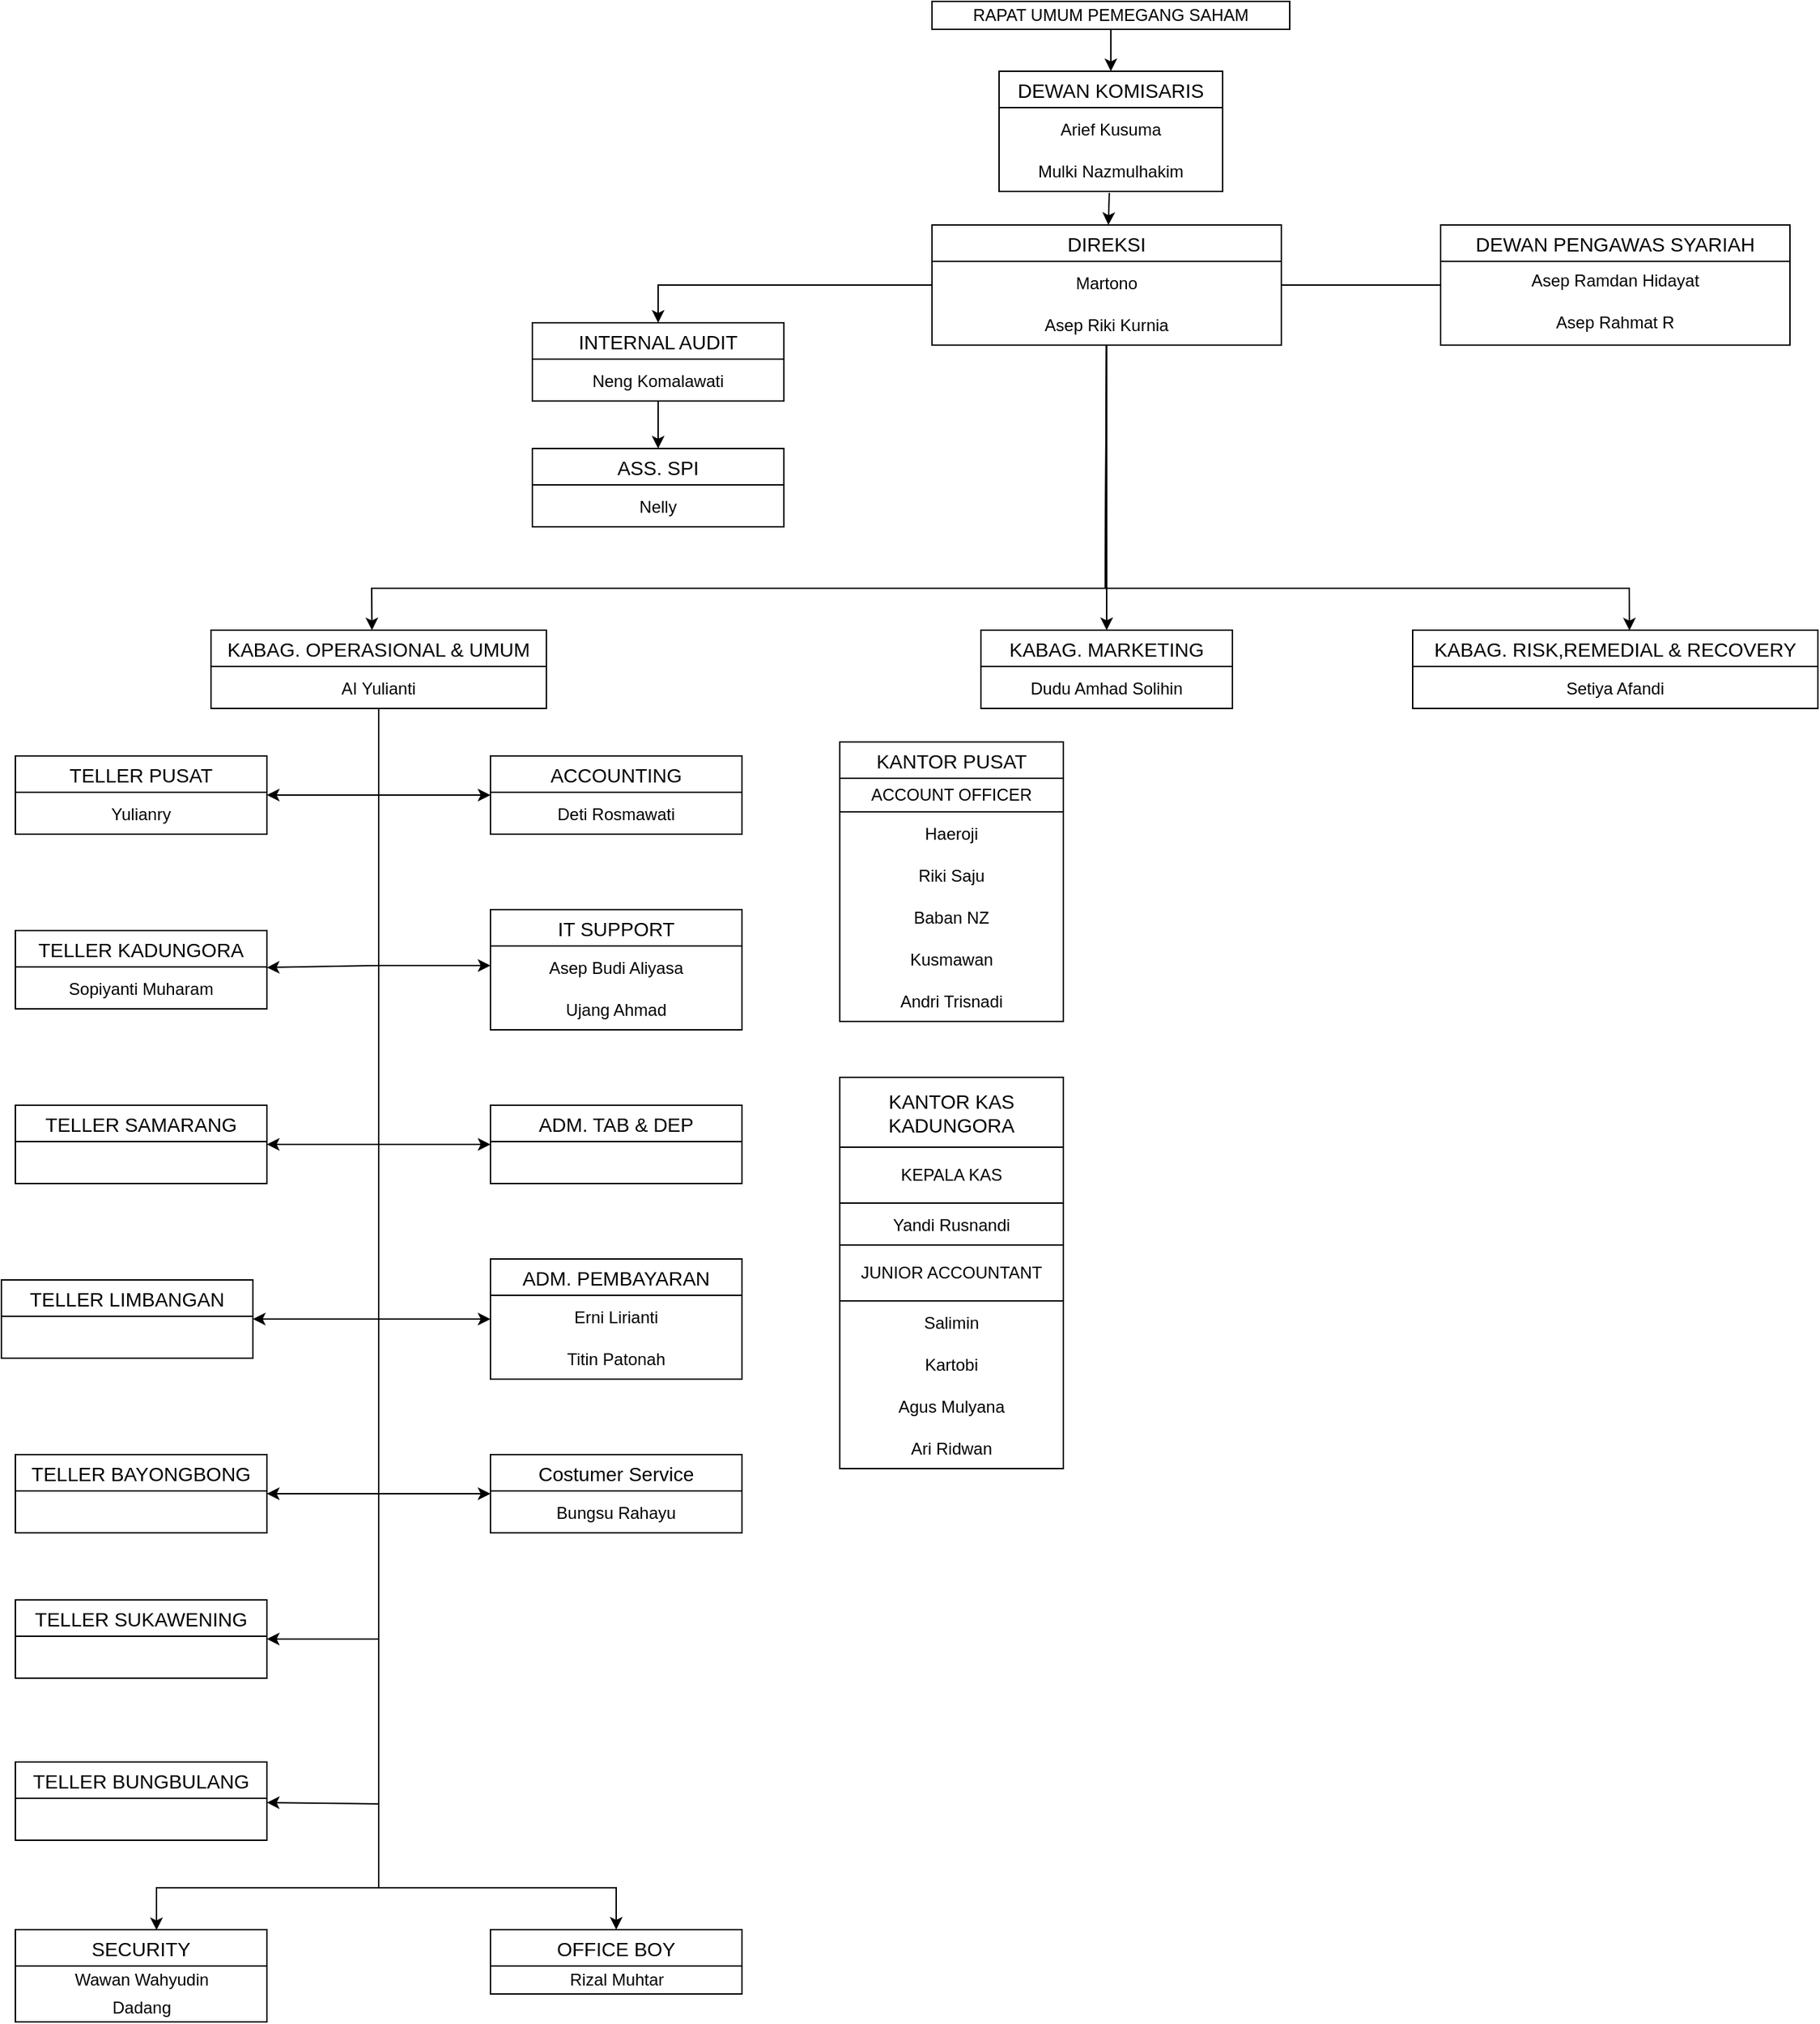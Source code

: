 <mxfile version="17.1.3" type="github">
  <diagram id="cocJwBEHDM5wQCd_76wQ" name="Page-1">
    <mxGraphModel dx="1672" dy="479" grid="1" gridSize="10" guides="1" tooltips="1" connect="1" arrows="1" fold="1" page="1" pageScale="1" pageWidth="827" pageHeight="1169" math="0" shadow="0">
      <root>
        <mxCell id="0" />
        <mxCell id="1" parent="0" />
        <mxCell id="NywyZPnDjiL4eZLud0NG-14" value="RAPAT UMUM PEMEGANG SAHAM" style="whiteSpace=wrap;html=1;align=center;" parent="1" vertex="1">
          <mxGeometry x="286" y="30" width="256" height="20" as="geometry" />
        </mxCell>
        <mxCell id="NywyZPnDjiL4eZLud0NG-15" value="DEWAN KOMISARIS" style="swimlane;fontStyle=0;childLayout=stackLayout;horizontal=1;startSize=26;horizontalStack=0;resizeParent=1;resizeParentMax=0;resizeLast=0;collapsible=1;marginBottom=0;align=center;fontSize=14;" parent="1" vertex="1">
          <mxGeometry x="334" y="80" width="160" height="86" as="geometry" />
        </mxCell>
        <mxCell id="NywyZPnDjiL4eZLud0NG-16" value="Arief Kusuma" style="text;strokeColor=none;fillColor=none;spacingLeft=4;spacingRight=4;overflow=hidden;rotatable=0;points=[[0,0.5],[1,0.5]];portConstraint=eastwest;fontSize=12;align=center;verticalAlign=middle;" parent="NywyZPnDjiL4eZLud0NG-15" vertex="1">
          <mxGeometry y="26" width="160" height="30" as="geometry" />
        </mxCell>
        <mxCell id="NywyZPnDjiL4eZLud0NG-17" value="Mulki Nazmulhakim" style="text;strokeColor=none;fillColor=none;spacingLeft=4;spacingRight=4;overflow=hidden;rotatable=0;points=[[0,0.5],[1,0.5]];portConstraint=eastwest;fontSize=12;align=center;verticalAlign=middle;" parent="NywyZPnDjiL4eZLud0NG-15" vertex="1">
          <mxGeometry y="56" width="160" height="30" as="geometry" />
        </mxCell>
        <mxCell id="NywyZPnDjiL4eZLud0NG-19" value="" style="endArrow=classic;html=1;rounded=0;exitX=0.5;exitY=1;exitDx=0;exitDy=0;" parent="1" source="NywyZPnDjiL4eZLud0NG-14" target="NywyZPnDjiL4eZLud0NG-15" edge="1">
          <mxGeometry width="50" height="50" relative="1" as="geometry">
            <mxPoint x="360" y="170" as="sourcePoint" />
            <mxPoint x="410" y="120" as="targetPoint" />
          </mxGeometry>
        </mxCell>
        <mxCell id="NywyZPnDjiL4eZLud0NG-20" value="DIREKSI" style="swimlane;fontStyle=0;childLayout=stackLayout;horizontal=1;startSize=26;horizontalStack=0;resizeParent=1;resizeParentMax=0;resizeLast=0;collapsible=1;marginBottom=0;align=center;fontSize=14;arcSize=15;" parent="1" vertex="1">
          <mxGeometry x="286" y="190" width="250" height="86" as="geometry" />
        </mxCell>
        <mxCell id="NywyZPnDjiL4eZLud0NG-21" value="Martono" style="text;strokeColor=none;fillColor=none;spacingLeft=4;spacingRight=4;overflow=hidden;rotatable=0;points=[[0,0.5],[1,0.5]];portConstraint=eastwest;fontSize=12;align=center;verticalAlign=middle;" parent="NywyZPnDjiL4eZLud0NG-20" vertex="1">
          <mxGeometry y="26" width="250" height="30" as="geometry" />
        </mxCell>
        <mxCell id="NywyZPnDjiL4eZLud0NG-22" value="Asep Riki Kurnia" style="text;strokeColor=none;fillColor=none;spacingLeft=4;spacingRight=4;overflow=hidden;rotatable=0;points=[[0,0.5],[1,0.5]];portConstraint=eastwest;fontSize=12;align=center;verticalAlign=middle;" parent="NywyZPnDjiL4eZLud0NG-20" vertex="1">
          <mxGeometry y="56" width="250" height="30" as="geometry" />
        </mxCell>
        <mxCell id="NywyZPnDjiL4eZLud0NG-24" value="" style="endArrow=classic;html=1;rounded=0;exitX=0.493;exitY=1.034;exitDx=0;exitDy=0;exitPerimeter=0;" parent="1" source="NywyZPnDjiL4eZLud0NG-17" target="NywyZPnDjiL4eZLud0NG-20" edge="1">
          <mxGeometry width="50" height="50" relative="1" as="geometry">
            <mxPoint x="360" y="170" as="sourcePoint" />
            <mxPoint x="410" y="120" as="targetPoint" />
          </mxGeometry>
        </mxCell>
        <mxCell id="NywyZPnDjiL4eZLud0NG-25" value="DEWAN PENGAWAS SYARIAH" style="swimlane;fontStyle=0;childLayout=stackLayout;horizontal=1;startSize=26;horizontalStack=0;resizeParent=1;resizeParentMax=0;resizeLast=0;collapsible=1;marginBottom=0;align=center;fontSize=14;" parent="1" vertex="1">
          <mxGeometry x="650" y="190" width="250" height="86" as="geometry" />
        </mxCell>
        <mxCell id="NywyZPnDjiL4eZLud0NG-26" value="Asep Ramdan Hidayat" style="text;strokeColor=none;fillColor=none;spacingLeft=4;spacingRight=4;overflow=hidden;rotatable=0;points=[[0,0.5],[1,0.5]];portConstraint=eastwest;fontSize=12;align=center;" parent="NywyZPnDjiL4eZLud0NG-25" vertex="1">
          <mxGeometry y="26" width="250" height="30" as="geometry" />
        </mxCell>
        <mxCell id="NywyZPnDjiL4eZLud0NG-27" value="Asep Rahmat R" style="text;strokeColor=none;fillColor=none;spacingLeft=4;spacingRight=4;overflow=hidden;rotatable=0;points=[[0,0.5],[1,0.5]];portConstraint=eastwest;fontSize=12;align=center;" parent="NywyZPnDjiL4eZLud0NG-25" vertex="1">
          <mxGeometry y="56" width="250" height="30" as="geometry" />
        </mxCell>
        <mxCell id="oIeX0crVhoR9TziHbWky-2" value="" style="endArrow=none;html=1;rounded=0;startSize=26;" edge="1" parent="1" source="NywyZPnDjiL4eZLud0NG-20" target="NywyZPnDjiL4eZLud0NG-25">
          <mxGeometry width="50" height="50" relative="1" as="geometry">
            <mxPoint x="410" y="270" as="sourcePoint" />
            <mxPoint x="460" y="220" as="targetPoint" />
          </mxGeometry>
        </mxCell>
        <mxCell id="oIeX0crVhoR9TziHbWky-3" value="INTERNAL AUDIT" style="swimlane;fontStyle=0;childLayout=stackLayout;horizontal=1;startSize=26;horizontalStack=0;resizeParent=1;resizeParentMax=0;resizeLast=0;collapsible=1;marginBottom=0;align=center;fontSize=14;arcSize=15;" vertex="1" parent="1">
          <mxGeometry y="260" width="180" height="56" as="geometry" />
        </mxCell>
        <mxCell id="oIeX0crVhoR9TziHbWky-4" value="Neng Komalawati" style="text;strokeColor=none;fillColor=none;spacingLeft=4;spacingRight=4;overflow=hidden;rotatable=0;points=[[0,0.5],[1,0.5]];portConstraint=eastwest;fontSize=12;align=center;verticalAlign=middle;" vertex="1" parent="oIeX0crVhoR9TziHbWky-3">
          <mxGeometry y="26" width="180" height="30" as="geometry" />
        </mxCell>
        <mxCell id="oIeX0crVhoR9TziHbWky-12" value="" style="endArrow=classic;html=1;rounded=0;startSize=26;entryX=0.5;entryY=0;entryDx=0;entryDy=0;" edge="1" parent="1" source="NywyZPnDjiL4eZLud0NG-20" target="oIeX0crVhoR9TziHbWky-3">
          <mxGeometry width="50" height="50" relative="1" as="geometry">
            <mxPoint x="50" y="260" as="sourcePoint" />
            <mxPoint x="100" y="210" as="targetPoint" />
            <Array as="points">
              <mxPoint x="90" y="233" />
            </Array>
          </mxGeometry>
        </mxCell>
        <mxCell id="oIeX0crVhoR9TziHbWky-17" value="ASS. SPI" style="swimlane;fontStyle=0;childLayout=stackLayout;horizontal=1;startSize=26;horizontalStack=0;resizeParent=1;resizeParentMax=0;resizeLast=0;collapsible=1;marginBottom=0;align=center;fontSize=14;arcSize=15;" vertex="1" parent="1">
          <mxGeometry y="350" width="180" height="56" as="geometry" />
        </mxCell>
        <mxCell id="oIeX0crVhoR9TziHbWky-18" value="Nelly" style="text;strokeColor=none;fillColor=none;spacingLeft=4;spacingRight=4;overflow=hidden;rotatable=0;points=[[0,0.5],[1,0.5]];portConstraint=eastwest;fontSize=12;align=center;verticalAlign=middle;" vertex="1" parent="oIeX0crVhoR9TziHbWky-17">
          <mxGeometry y="26" width="180" height="30" as="geometry" />
        </mxCell>
        <mxCell id="oIeX0crVhoR9TziHbWky-19" value="" style="endArrow=classic;html=1;rounded=0;startSize=26;" edge="1" parent="1" source="oIeX0crVhoR9TziHbWky-3" target="oIeX0crVhoR9TziHbWky-17">
          <mxGeometry width="50" height="50" relative="1" as="geometry">
            <mxPoint x="120" y="270" as="sourcePoint" />
            <mxPoint x="170" y="220" as="targetPoint" />
          </mxGeometry>
        </mxCell>
        <mxCell id="oIeX0crVhoR9TziHbWky-20" value="KABAG. OPERASIONAL &amp; UMUM" style="swimlane;fontStyle=0;childLayout=stackLayout;horizontal=1;startSize=26;horizontalStack=0;resizeParent=1;resizeParentMax=0;resizeLast=0;collapsible=1;marginBottom=0;align=center;fontSize=14;arcSize=15;" vertex="1" parent="1">
          <mxGeometry x="-230" y="480" width="240" height="56" as="geometry" />
        </mxCell>
        <mxCell id="oIeX0crVhoR9TziHbWky-21" value="AI Yulianti" style="text;strokeColor=none;fillColor=none;spacingLeft=4;spacingRight=4;overflow=hidden;rotatable=0;points=[[0,0.5],[1,0.5]];portConstraint=eastwest;fontSize=12;align=center;verticalAlign=middle;" vertex="1" parent="oIeX0crVhoR9TziHbWky-20">
          <mxGeometry y="26" width="240" height="30" as="geometry" />
        </mxCell>
        <mxCell id="oIeX0crVhoR9TziHbWky-23" value="KABAG. MARKETING" style="swimlane;fontStyle=0;childLayout=stackLayout;horizontal=1;startSize=26;horizontalStack=0;resizeParent=1;resizeParentMax=0;resizeLast=0;collapsible=1;marginBottom=0;align=center;fontSize=14;arcSize=15;" vertex="1" parent="1">
          <mxGeometry x="321" y="480" width="180" height="56" as="geometry" />
        </mxCell>
        <mxCell id="oIeX0crVhoR9TziHbWky-24" value="Dudu Amhad Solihin" style="text;strokeColor=none;fillColor=none;spacingLeft=4;spacingRight=4;overflow=hidden;rotatable=0;points=[[0,0.5],[1,0.5]];portConstraint=eastwest;fontSize=12;align=center;verticalAlign=middle;" vertex="1" parent="oIeX0crVhoR9TziHbWky-23">
          <mxGeometry y="26" width="180" height="30" as="geometry" />
        </mxCell>
        <mxCell id="oIeX0crVhoR9TziHbWky-25" value="KABAG. RISK,REMEDIAL &amp; RECOVERY" style="swimlane;fontStyle=0;childLayout=stackLayout;horizontal=1;startSize=26;horizontalStack=0;resizeParent=1;resizeParentMax=0;resizeLast=0;collapsible=1;marginBottom=0;align=center;fontSize=14;arcSize=15;" vertex="1" parent="1">
          <mxGeometry x="630" y="480" width="290" height="56" as="geometry" />
        </mxCell>
        <mxCell id="oIeX0crVhoR9TziHbWky-26" value="Setiya Afandi" style="text;strokeColor=none;fillColor=none;spacingLeft=4;spacingRight=4;overflow=hidden;rotatable=0;points=[[0,0.5],[1,0.5]];portConstraint=eastwest;fontSize=12;align=center;verticalAlign=middle;" vertex="1" parent="oIeX0crVhoR9TziHbWky-25">
          <mxGeometry y="26" width="290" height="30" as="geometry" />
        </mxCell>
        <mxCell id="oIeX0crVhoR9TziHbWky-28" value="" style="endArrow=classic;html=1;rounded=0;startSize=26;entryX=0.5;entryY=0;entryDx=0;entryDy=0;" edge="1" parent="1" source="NywyZPnDjiL4eZLud0NG-20" target="oIeX0crVhoR9TziHbWky-23">
          <mxGeometry width="50" height="50" relative="1" as="geometry">
            <mxPoint x="560" y="440" as="sourcePoint" />
            <mxPoint x="610" y="390" as="targetPoint" />
          </mxGeometry>
        </mxCell>
        <mxCell id="oIeX0crVhoR9TziHbWky-29" value="" style="endArrow=classic;html=1;rounded=0;startSize=26;entryX=0.48;entryY=0.001;entryDx=0;entryDy=0;entryPerimeter=0;" edge="1" parent="1" source="NywyZPnDjiL4eZLud0NG-20" target="oIeX0crVhoR9TziHbWky-20">
          <mxGeometry width="50" height="50" relative="1" as="geometry">
            <mxPoint x="200" y="450" as="sourcePoint" />
            <mxPoint x="250" y="400" as="targetPoint" />
            <Array as="points">
              <mxPoint x="410" y="450" />
              <mxPoint x="-115" y="450" />
            </Array>
          </mxGeometry>
        </mxCell>
        <mxCell id="oIeX0crVhoR9TziHbWky-30" value="" style="endArrow=classic;html=1;rounded=0;startSize=26;entryX=0.535;entryY=0.003;entryDx=0;entryDy=0;entryPerimeter=0;" edge="1" parent="1" source="NywyZPnDjiL4eZLud0NG-20" target="oIeX0crVhoR9TziHbWky-25">
          <mxGeometry width="50" height="50" relative="1" as="geometry">
            <mxPoint x="440" y="450" as="sourcePoint" />
            <mxPoint x="490" y="400" as="targetPoint" />
            <Array as="points">
              <mxPoint x="410" y="450" />
              <mxPoint x="785" y="450" />
            </Array>
          </mxGeometry>
        </mxCell>
        <mxCell id="oIeX0crVhoR9TziHbWky-31" value="ACCOUNTING" style="swimlane;fontStyle=0;childLayout=stackLayout;horizontal=1;startSize=26;horizontalStack=0;resizeParent=1;resizeParentMax=0;resizeLast=0;collapsible=1;marginBottom=0;align=center;fontSize=14;arcSize=15;" vertex="1" parent="1">
          <mxGeometry x="-30" y="570" width="180" height="56" as="geometry" />
        </mxCell>
        <mxCell id="oIeX0crVhoR9TziHbWky-32" value="Deti Rosmawati" style="text;strokeColor=none;fillColor=none;spacingLeft=4;spacingRight=4;overflow=hidden;rotatable=0;points=[[0,0.5],[1,0.5]];portConstraint=eastwest;fontSize=12;align=center;verticalAlign=middle;" vertex="1" parent="oIeX0crVhoR9TziHbWky-31">
          <mxGeometry y="26" width="180" height="30" as="geometry" />
        </mxCell>
        <mxCell id="oIeX0crVhoR9TziHbWky-33" value="IT SUPPORT" style="swimlane;fontStyle=0;childLayout=stackLayout;horizontal=1;startSize=26;horizontalStack=0;resizeParent=1;resizeParentMax=0;resizeLast=0;collapsible=1;marginBottom=0;align=center;fontSize=14;arcSize=15;" vertex="1" parent="1">
          <mxGeometry x="-30" y="680" width="180" height="86" as="geometry" />
        </mxCell>
        <mxCell id="oIeX0crVhoR9TziHbWky-35" value="Asep Budi Aliyasa" style="text;strokeColor=none;fillColor=none;spacingLeft=4;spacingRight=4;overflow=hidden;rotatable=0;points=[[0,0.5],[1,0.5]];portConstraint=eastwest;fontSize=12;align=center;verticalAlign=middle;" vertex="1" parent="oIeX0crVhoR9TziHbWky-33">
          <mxGeometry y="26" width="180" height="30" as="geometry" />
        </mxCell>
        <mxCell id="oIeX0crVhoR9TziHbWky-34" value="Ujang Ahmad" style="text;strokeColor=none;fillColor=none;spacingLeft=4;spacingRight=4;overflow=hidden;rotatable=0;points=[[0,0.5],[1,0.5]];portConstraint=eastwest;fontSize=12;align=center;verticalAlign=middle;" vertex="1" parent="oIeX0crVhoR9TziHbWky-33">
          <mxGeometry y="56" width="180" height="30" as="geometry" />
        </mxCell>
        <mxCell id="oIeX0crVhoR9TziHbWky-36" value="ADM. TAB &amp; DEP" style="swimlane;fontStyle=0;childLayout=stackLayout;horizontal=1;startSize=26;horizontalStack=0;resizeParent=1;resizeParentMax=0;resizeLast=0;collapsible=1;marginBottom=0;align=center;fontSize=14;arcSize=15;" vertex="1" parent="1">
          <mxGeometry x="-30" y="820" width="180" height="56" as="geometry" />
        </mxCell>
        <mxCell id="oIeX0crVhoR9TziHbWky-41" value="ADM. PEMBAYARAN" style="swimlane;fontStyle=0;childLayout=stackLayout;horizontal=1;startSize=26;horizontalStack=0;resizeParent=1;resizeParentMax=0;resizeLast=0;collapsible=1;marginBottom=0;align=center;fontSize=14;arcSize=15;" vertex="1" parent="1">
          <mxGeometry x="-30" y="930" width="180" height="86" as="geometry" />
        </mxCell>
        <mxCell id="oIeX0crVhoR9TziHbWky-44" value="Erni Lirianti" style="text;strokeColor=none;fillColor=none;spacingLeft=4;spacingRight=4;overflow=hidden;rotatable=0;points=[[0,0.5],[1,0.5]];portConstraint=eastwest;fontSize=12;startSize=26;align=center;verticalAlign=middle;" vertex="1" parent="oIeX0crVhoR9TziHbWky-41">
          <mxGeometry y="26" width="180" height="30" as="geometry" />
        </mxCell>
        <mxCell id="oIeX0crVhoR9TziHbWky-45" value="Titin Patonah" style="text;strokeColor=none;fillColor=none;spacingLeft=4;spacingRight=4;overflow=hidden;rotatable=0;points=[[0,0.5],[1,0.5]];portConstraint=eastwest;fontSize=12;startSize=26;align=center;verticalAlign=middle;" vertex="1" parent="oIeX0crVhoR9TziHbWky-41">
          <mxGeometry y="56" width="180" height="30" as="geometry" />
        </mxCell>
        <mxCell id="oIeX0crVhoR9TziHbWky-46" value="Costumer Service" style="swimlane;fontStyle=0;childLayout=stackLayout;horizontal=1;startSize=26;horizontalStack=0;resizeParent=1;resizeParentMax=0;resizeLast=0;collapsible=1;marginBottom=0;align=center;fontSize=14;arcSize=15;" vertex="1" parent="1">
          <mxGeometry x="-30" y="1070" width="180" height="56" as="geometry" />
        </mxCell>
        <mxCell id="oIeX0crVhoR9TziHbWky-47" value="Bungsu Rahayu" style="text;strokeColor=none;fillColor=none;spacingLeft=4;spacingRight=4;overflow=hidden;rotatable=0;points=[[0,0.5],[1,0.5]];portConstraint=eastwest;fontSize=12;align=center;verticalAlign=middle;" vertex="1" parent="oIeX0crVhoR9TziHbWky-46">
          <mxGeometry y="26" width="180" height="30" as="geometry" />
        </mxCell>
        <mxCell id="oIeX0crVhoR9TziHbWky-50" value="TELLER PUSAT" style="swimlane;fontStyle=0;childLayout=stackLayout;horizontal=1;startSize=26;horizontalStack=0;resizeParent=1;resizeParentMax=0;resizeLast=0;collapsible=1;marginBottom=0;align=center;fontSize=14;arcSize=15;" vertex="1" parent="1">
          <mxGeometry x="-370" y="570" width="180" height="56" as="geometry" />
        </mxCell>
        <mxCell id="oIeX0crVhoR9TziHbWky-51" value="Yulianry" style="text;strokeColor=none;fillColor=none;spacingLeft=4;spacingRight=4;overflow=hidden;rotatable=0;points=[[0,0.5],[1,0.5]];portConstraint=eastwest;fontSize=12;align=center;verticalAlign=middle;" vertex="1" parent="oIeX0crVhoR9TziHbWky-50">
          <mxGeometry y="26" width="180" height="30" as="geometry" />
        </mxCell>
        <mxCell id="oIeX0crVhoR9TziHbWky-52" value="TELLER KADUNGORA" style="swimlane;fontStyle=0;childLayout=stackLayout;horizontal=1;startSize=26;horizontalStack=0;resizeParent=1;resizeParentMax=0;resizeLast=0;collapsible=1;marginBottom=0;align=center;fontSize=14;arcSize=15;" vertex="1" parent="1">
          <mxGeometry x="-370" y="695" width="180" height="56" as="geometry" />
        </mxCell>
        <mxCell id="oIeX0crVhoR9TziHbWky-53" value="Sopiyanti Muharam" style="text;strokeColor=none;fillColor=none;spacingLeft=4;spacingRight=4;overflow=hidden;rotatable=0;points=[[0,0.5],[1,0.5]];portConstraint=eastwest;fontSize=12;align=center;verticalAlign=middle;" vertex="1" parent="oIeX0crVhoR9TziHbWky-52">
          <mxGeometry y="26" width="180" height="30" as="geometry" />
        </mxCell>
        <mxCell id="oIeX0crVhoR9TziHbWky-54" value="TELLER SAMARANG" style="swimlane;fontStyle=0;childLayout=stackLayout;horizontal=1;startSize=26;horizontalStack=0;resizeParent=1;resizeParentMax=0;resizeLast=0;collapsible=1;marginBottom=0;align=center;fontSize=14;arcSize=15;" vertex="1" parent="1">
          <mxGeometry x="-370" y="820" width="180" height="56" as="geometry" />
        </mxCell>
        <mxCell id="oIeX0crVhoR9TziHbWky-61" value="TELLER LIMBANGAN" style="swimlane;fontStyle=0;childLayout=stackLayout;horizontal=1;startSize=26;horizontalStack=0;resizeParent=1;resizeParentMax=0;resizeLast=0;collapsible=1;marginBottom=0;align=center;fontSize=14;arcSize=15;" vertex="1" parent="1">
          <mxGeometry x="-380" y="945" width="180" height="56" as="geometry" />
        </mxCell>
        <mxCell id="oIeX0crVhoR9TziHbWky-64" value="TELLER BAYONGBONG" style="swimlane;fontStyle=0;childLayout=stackLayout;horizontal=1;startSize=26;horizontalStack=0;resizeParent=1;resizeParentMax=0;resizeLast=0;collapsible=1;marginBottom=0;align=center;fontSize=14;arcSize=15;" vertex="1" parent="1">
          <mxGeometry x="-370" y="1070" width="180" height="56" as="geometry" />
        </mxCell>
        <mxCell id="oIeX0crVhoR9TziHbWky-65" value="TELLER SUKAWENING" style="swimlane;fontStyle=0;childLayout=stackLayout;horizontal=1;startSize=26;horizontalStack=0;resizeParent=1;resizeParentMax=0;resizeLast=0;collapsible=1;marginBottom=0;align=center;fontSize=14;arcSize=15;" vertex="1" parent="1">
          <mxGeometry x="-370" y="1174" width="180" height="56" as="geometry" />
        </mxCell>
        <mxCell id="oIeX0crVhoR9TziHbWky-66" value="TELLER BUNGBULANG" style="swimlane;fontStyle=0;childLayout=stackLayout;horizontal=1;startSize=26;horizontalStack=0;resizeParent=1;resizeParentMax=0;resizeLast=0;collapsible=1;marginBottom=0;align=center;fontSize=14;arcSize=15;" vertex="1" parent="1">
          <mxGeometry x="-370" y="1290" width="180" height="56" as="geometry" />
        </mxCell>
        <mxCell id="oIeX0crVhoR9TziHbWky-67" value="SECURITY" style="swimlane;fontStyle=0;childLayout=stackLayout;horizontal=1;startSize=26;horizontalStack=0;resizeParent=1;resizeParentMax=0;resizeLast=0;collapsible=1;marginBottom=0;align=center;fontSize=14;arcSize=15;" vertex="1" parent="1">
          <mxGeometry x="-370" y="1410" width="180" height="66" as="geometry" />
        </mxCell>
        <mxCell id="oIeX0crVhoR9TziHbWky-68" value="Wawan Wahyudin" style="text;html=1;align=center;verticalAlign=middle;resizable=0;points=[];autosize=1;strokeColor=none;fillColor=none;" vertex="1" parent="oIeX0crVhoR9TziHbWky-67">
          <mxGeometry y="26" width="180" height="20" as="geometry" />
        </mxCell>
        <mxCell id="oIeX0crVhoR9TziHbWky-69" value="Dadang" style="text;html=1;align=center;verticalAlign=middle;resizable=0;points=[];autosize=1;strokeColor=none;fillColor=none;" vertex="1" parent="oIeX0crVhoR9TziHbWky-67">
          <mxGeometry y="46" width="180" height="20" as="geometry" />
        </mxCell>
        <mxCell id="oIeX0crVhoR9TziHbWky-70" value="OFFICE BOY" style="swimlane;fontStyle=0;childLayout=stackLayout;horizontal=1;startSize=26;horizontalStack=0;resizeParent=1;resizeParentMax=0;resizeLast=0;collapsible=1;marginBottom=0;align=center;fontSize=14;arcSize=15;" vertex="1" parent="1">
          <mxGeometry x="-30" y="1410" width="180" height="46" as="geometry" />
        </mxCell>
        <mxCell id="oIeX0crVhoR9TziHbWky-71" value="Rizal Muhtar" style="text;html=1;align=center;verticalAlign=middle;resizable=0;points=[];autosize=1;strokeColor=none;fillColor=none;" vertex="1" parent="oIeX0crVhoR9TziHbWky-70">
          <mxGeometry y="26" width="180" height="20" as="geometry" />
        </mxCell>
        <mxCell id="oIeX0crVhoR9TziHbWky-72" value="" style="endArrow=classic;html=1;rounded=0;startSize=26;entryX=0.561;entryY=0.005;entryDx=0;entryDy=0;entryPerimeter=0;" edge="1" parent="1" source="oIeX0crVhoR9TziHbWky-20" target="oIeX0crVhoR9TziHbWky-67">
          <mxGeometry width="50" height="50" relative="1" as="geometry">
            <mxPoint x="-330" y="730" as="sourcePoint" />
            <mxPoint x="-270" y="1340" as="targetPoint" />
            <Array as="points">
              <mxPoint x="-110" y="1380" />
              <mxPoint x="-269" y="1380" />
            </Array>
          </mxGeometry>
        </mxCell>
        <mxCell id="oIeX0crVhoR9TziHbWky-73" value="" style="endArrow=classic;html=1;rounded=0;startSize=26;entryX=0.5;entryY=0;entryDx=0;entryDy=0;" edge="1" parent="1" source="oIeX0crVhoR9TziHbWky-20" target="oIeX0crVhoR9TziHbWky-70">
          <mxGeometry width="50" height="50" relative="1" as="geometry">
            <mxPoint x="-100" y="546" as="sourcePoint" />
            <mxPoint x="-260" y="1350" as="targetPoint" />
            <Array as="points">
              <mxPoint x="-110" y="1380" />
              <mxPoint x="60" y="1380" />
            </Array>
          </mxGeometry>
        </mxCell>
        <mxCell id="oIeX0crVhoR9TziHbWky-74" value="" style="endArrow=classic;html=1;rounded=0;startSize=26;" edge="1" parent="1" source="oIeX0crVhoR9TziHbWky-20" target="oIeX0crVhoR9TziHbWky-31">
          <mxGeometry width="50" height="50" relative="1" as="geometry">
            <mxPoint x="-40" y="640" as="sourcePoint" />
            <mxPoint x="10" y="590" as="targetPoint" />
            <Array as="points">
              <mxPoint x="-110" y="598" />
            </Array>
          </mxGeometry>
        </mxCell>
        <mxCell id="oIeX0crVhoR9TziHbWky-75" value="" style="endArrow=classic;html=1;rounded=0;startSize=26;" edge="1" parent="1" source="oIeX0crVhoR9TziHbWky-20">
          <mxGeometry width="50" height="50" relative="1" as="geometry">
            <mxPoint x="-40" y="640" as="sourcePoint" />
            <mxPoint x="-30" y="720" as="targetPoint" />
            <Array as="points">
              <mxPoint x="-110" y="720" />
            </Array>
          </mxGeometry>
        </mxCell>
        <mxCell id="oIeX0crVhoR9TziHbWky-76" value="" style="endArrow=classic;html=1;rounded=0;startSize=26;" edge="1" parent="1" source="oIeX0crVhoR9TziHbWky-20" target="oIeX0crVhoR9TziHbWky-36">
          <mxGeometry width="50" height="50" relative="1" as="geometry">
            <mxPoint x="-40" y="640" as="sourcePoint" />
            <mxPoint x="10" y="590" as="targetPoint" />
            <Array as="points">
              <mxPoint x="-110" y="848" />
            </Array>
          </mxGeometry>
        </mxCell>
        <mxCell id="oIeX0crVhoR9TziHbWky-77" value="" style="endArrow=classic;html=1;rounded=0;startSize=26;" edge="1" parent="1" source="oIeX0crVhoR9TziHbWky-20" target="oIeX0crVhoR9TziHbWky-41">
          <mxGeometry width="50" height="50" relative="1" as="geometry">
            <mxPoint x="-40" y="640" as="sourcePoint" />
            <mxPoint x="10" y="590" as="targetPoint" />
            <Array as="points">
              <mxPoint x="-110" y="973" />
            </Array>
          </mxGeometry>
        </mxCell>
        <mxCell id="oIeX0crVhoR9TziHbWky-78" value="" style="endArrow=classic;html=1;rounded=0;startSize=26;" edge="1" parent="1" source="oIeX0crVhoR9TziHbWky-20" target="oIeX0crVhoR9TziHbWky-46">
          <mxGeometry width="50" height="50" relative="1" as="geometry">
            <mxPoint x="-40" y="640" as="sourcePoint" />
            <mxPoint x="10" y="590" as="targetPoint" />
            <Array as="points">
              <mxPoint x="-110" y="1098" />
            </Array>
          </mxGeometry>
        </mxCell>
        <mxCell id="oIeX0crVhoR9TziHbWky-79" value="" style="endArrow=classic;html=1;rounded=0;startSize=26;" edge="1" parent="1" source="oIeX0crVhoR9TziHbWky-20" target="oIeX0crVhoR9TziHbWky-50">
          <mxGeometry width="50" height="50" relative="1" as="geometry">
            <mxPoint x="-40" y="640" as="sourcePoint" />
            <mxPoint x="10" y="590" as="targetPoint" />
            <Array as="points">
              <mxPoint x="-110" y="598" />
            </Array>
          </mxGeometry>
        </mxCell>
        <mxCell id="oIeX0crVhoR9TziHbWky-80" value="" style="endArrow=classic;html=1;rounded=0;startSize=26;" edge="1" parent="1" source="oIeX0crVhoR9TziHbWky-20" target="oIeX0crVhoR9TziHbWky-66">
          <mxGeometry width="50" height="50" relative="1" as="geometry">
            <mxPoint x="-40" y="640" as="sourcePoint" />
            <mxPoint x="10" y="590" as="targetPoint" />
            <Array as="points">
              <mxPoint x="-110" y="1320" />
            </Array>
          </mxGeometry>
        </mxCell>
        <mxCell id="oIeX0crVhoR9TziHbWky-81" value="" style="endArrow=classic;html=1;rounded=0;startSize=26;" edge="1" parent="1" source="oIeX0crVhoR9TziHbWky-20" target="oIeX0crVhoR9TziHbWky-65">
          <mxGeometry width="50" height="50" relative="1" as="geometry">
            <mxPoint x="-40" y="1040" as="sourcePoint" />
            <mxPoint x="10" y="990" as="targetPoint" />
            <Array as="points">
              <mxPoint x="-110" y="1202" />
            </Array>
          </mxGeometry>
        </mxCell>
        <mxCell id="oIeX0crVhoR9TziHbWky-82" value="" style="endArrow=classic;html=1;rounded=0;startSize=26;" edge="1" parent="1" source="oIeX0crVhoR9TziHbWky-20" target="oIeX0crVhoR9TziHbWky-64">
          <mxGeometry width="50" height="50" relative="1" as="geometry">
            <mxPoint x="-40" y="1040" as="sourcePoint" />
            <mxPoint x="10" y="990" as="targetPoint" />
            <Array as="points">
              <mxPoint x="-110" y="1098" />
            </Array>
          </mxGeometry>
        </mxCell>
        <mxCell id="oIeX0crVhoR9TziHbWky-83" value="" style="endArrow=classic;html=1;rounded=0;startSize=26;" edge="1" parent="1" source="oIeX0crVhoR9TziHbWky-20" target="oIeX0crVhoR9TziHbWky-61">
          <mxGeometry width="50" height="50" relative="1" as="geometry">
            <mxPoint x="-40" y="940" as="sourcePoint" />
            <mxPoint x="10" y="890" as="targetPoint" />
            <Array as="points">
              <mxPoint x="-110" y="973" />
            </Array>
          </mxGeometry>
        </mxCell>
        <mxCell id="oIeX0crVhoR9TziHbWky-84" value="" style="endArrow=classic;html=1;rounded=0;startSize=26;" edge="1" parent="1" source="oIeX0crVhoR9TziHbWky-20" target="oIeX0crVhoR9TziHbWky-54">
          <mxGeometry width="50" height="50" relative="1" as="geometry">
            <mxPoint x="-40" y="840" as="sourcePoint" />
            <mxPoint x="10" y="790" as="targetPoint" />
            <Array as="points">
              <mxPoint x="-110" y="848" />
            </Array>
          </mxGeometry>
        </mxCell>
        <mxCell id="oIeX0crVhoR9TziHbWky-85" value="" style="endArrow=classic;html=1;rounded=0;startSize=26;" edge="1" parent="1" source="oIeX0crVhoR9TziHbWky-20" target="oIeX0crVhoR9TziHbWky-52">
          <mxGeometry width="50" height="50" relative="1" as="geometry">
            <mxPoint x="-40" y="640" as="sourcePoint" />
            <mxPoint x="10" y="590" as="targetPoint" />
            <Array as="points">
              <mxPoint x="-110" y="720" />
            </Array>
          </mxGeometry>
        </mxCell>
        <mxCell id="oIeX0crVhoR9TziHbWky-86" value="KANTOR PUSAT" style="swimlane;fontStyle=0;childLayout=stackLayout;horizontal=1;startSize=26;horizontalStack=0;resizeParent=1;resizeParentMax=0;resizeLast=0;collapsible=1;marginBottom=0;align=center;fontSize=14;" vertex="1" parent="1">
          <mxGeometry x="220" y="560" width="160" height="200" as="geometry" />
        </mxCell>
        <mxCell id="oIeX0crVhoR9TziHbWky-90" value="ACCOUNT OFFICER" style="whiteSpace=wrap;html=1;align=center;startSize=26;" vertex="1" parent="oIeX0crVhoR9TziHbWky-86">
          <mxGeometry y="26" width="160" height="24" as="geometry" />
        </mxCell>
        <mxCell id="oIeX0crVhoR9TziHbWky-87" value="Haeroji" style="text;strokeColor=none;fillColor=none;spacingLeft=4;spacingRight=4;overflow=hidden;rotatable=0;points=[[0,0.5],[1,0.5]];portConstraint=eastwest;fontSize=12;startSize=26;align=center;verticalAlign=middle;" vertex="1" parent="oIeX0crVhoR9TziHbWky-86">
          <mxGeometry y="50" width="160" height="30" as="geometry" />
        </mxCell>
        <mxCell id="oIeX0crVhoR9TziHbWky-88" value="Riki Saju" style="text;strokeColor=none;fillColor=none;spacingLeft=4;spacingRight=4;overflow=hidden;rotatable=0;points=[[0,0.5],[1,0.5]];portConstraint=eastwest;fontSize=12;startSize=26;align=center;verticalAlign=middle;" vertex="1" parent="oIeX0crVhoR9TziHbWky-86">
          <mxGeometry y="80" width="160" height="30" as="geometry" />
        </mxCell>
        <mxCell id="oIeX0crVhoR9TziHbWky-89" value="Baban NZ" style="text;strokeColor=none;fillColor=none;spacingLeft=4;spacingRight=4;overflow=hidden;rotatable=0;points=[[0,0.5],[1,0.5]];portConstraint=eastwest;fontSize=12;startSize=26;align=center;verticalAlign=middle;" vertex="1" parent="oIeX0crVhoR9TziHbWky-86">
          <mxGeometry y="110" width="160" height="30" as="geometry" />
        </mxCell>
        <mxCell id="oIeX0crVhoR9TziHbWky-91" value="Kusmawan" style="text;strokeColor=none;fillColor=none;spacingLeft=4;spacingRight=4;overflow=hidden;rotatable=0;points=[[0,0.5],[1,0.5]];portConstraint=eastwest;fontSize=12;startSize=26;align=center;verticalAlign=middle;" vertex="1" parent="oIeX0crVhoR9TziHbWky-86">
          <mxGeometry y="140" width="160" height="30" as="geometry" />
        </mxCell>
        <mxCell id="oIeX0crVhoR9TziHbWky-92" value="Andri Trisnadi" style="text;strokeColor=none;fillColor=none;spacingLeft=4;spacingRight=4;overflow=hidden;rotatable=0;points=[[0,0.5],[1,0.5]];portConstraint=eastwest;fontSize=12;startSize=26;align=center;verticalAlign=middle;" vertex="1" parent="oIeX0crVhoR9TziHbWky-86">
          <mxGeometry y="170" width="160" height="30" as="geometry" />
        </mxCell>
        <mxCell id="oIeX0crVhoR9TziHbWky-93" value="KANTOR KAS&#xa;KADUNGORA" style="swimlane;fontStyle=0;childLayout=stackLayout;horizontal=1;startSize=50;horizontalStack=0;resizeParent=1;resizeParentMax=0;resizeLast=0;collapsible=1;marginBottom=0;align=center;fontSize=14;" vertex="1" parent="1">
          <mxGeometry x="220" y="800" width="160" height="280" as="geometry" />
        </mxCell>
        <mxCell id="oIeX0crVhoR9TziHbWky-98" value="KEPALA KAS" style="whiteSpace=wrap;html=1;align=center;startSize=26;" vertex="1" parent="oIeX0crVhoR9TziHbWky-93">
          <mxGeometry y="50" width="160" height="40" as="geometry" />
        </mxCell>
        <mxCell id="oIeX0crVhoR9TziHbWky-94" value="Yandi Rusnandi" style="text;strokeColor=none;fillColor=none;spacingLeft=4;spacingRight=4;overflow=hidden;rotatable=0;points=[[0,0.5],[1,0.5]];portConstraint=eastwest;fontSize=12;startSize=26;align=center;verticalAlign=middle;" vertex="1" parent="oIeX0crVhoR9TziHbWky-93">
          <mxGeometry y="90" width="160" height="30" as="geometry" />
        </mxCell>
        <mxCell id="oIeX0crVhoR9TziHbWky-99" value="JUNIOR ACCOUNTANT" style="whiteSpace=wrap;html=1;align=center;startSize=26;" vertex="1" parent="oIeX0crVhoR9TziHbWky-93">
          <mxGeometry y="120" width="160" height="40" as="geometry" />
        </mxCell>
        <mxCell id="oIeX0crVhoR9TziHbWky-95" value="Salimin" style="text;strokeColor=none;fillColor=none;spacingLeft=4;spacingRight=4;overflow=hidden;rotatable=0;points=[[0,0.5],[1,0.5]];portConstraint=eastwest;fontSize=12;startSize=26;align=center;verticalAlign=middle;" vertex="1" parent="oIeX0crVhoR9TziHbWky-93">
          <mxGeometry y="160" width="160" height="30" as="geometry" />
        </mxCell>
        <mxCell id="oIeX0crVhoR9TziHbWky-96" value="Kartobi" style="text;strokeColor=none;fillColor=none;spacingLeft=4;spacingRight=4;overflow=hidden;rotatable=0;points=[[0,0.5],[1,0.5]];portConstraint=eastwest;fontSize=12;startSize=26;align=center;verticalAlign=middle;" vertex="1" parent="oIeX0crVhoR9TziHbWky-93">
          <mxGeometry y="190" width="160" height="30" as="geometry" />
        </mxCell>
        <mxCell id="oIeX0crVhoR9TziHbWky-100" value="Agus Mulyana" style="text;strokeColor=none;fillColor=none;spacingLeft=4;spacingRight=4;overflow=hidden;rotatable=0;points=[[0,0.5],[1,0.5]];portConstraint=eastwest;fontSize=12;startSize=26;align=center;verticalAlign=middle;" vertex="1" parent="oIeX0crVhoR9TziHbWky-93">
          <mxGeometry y="220" width="160" height="30" as="geometry" />
        </mxCell>
        <mxCell id="oIeX0crVhoR9TziHbWky-101" value="Ari Ridwan" style="text;strokeColor=none;fillColor=none;spacingLeft=4;spacingRight=4;overflow=hidden;rotatable=0;points=[[0,0.5],[1,0.5]];portConstraint=eastwest;fontSize=12;startSize=26;align=center;verticalAlign=middle;" vertex="1" parent="oIeX0crVhoR9TziHbWky-93">
          <mxGeometry y="250" width="160" height="30" as="geometry" />
        </mxCell>
      </root>
    </mxGraphModel>
  </diagram>
</mxfile>
